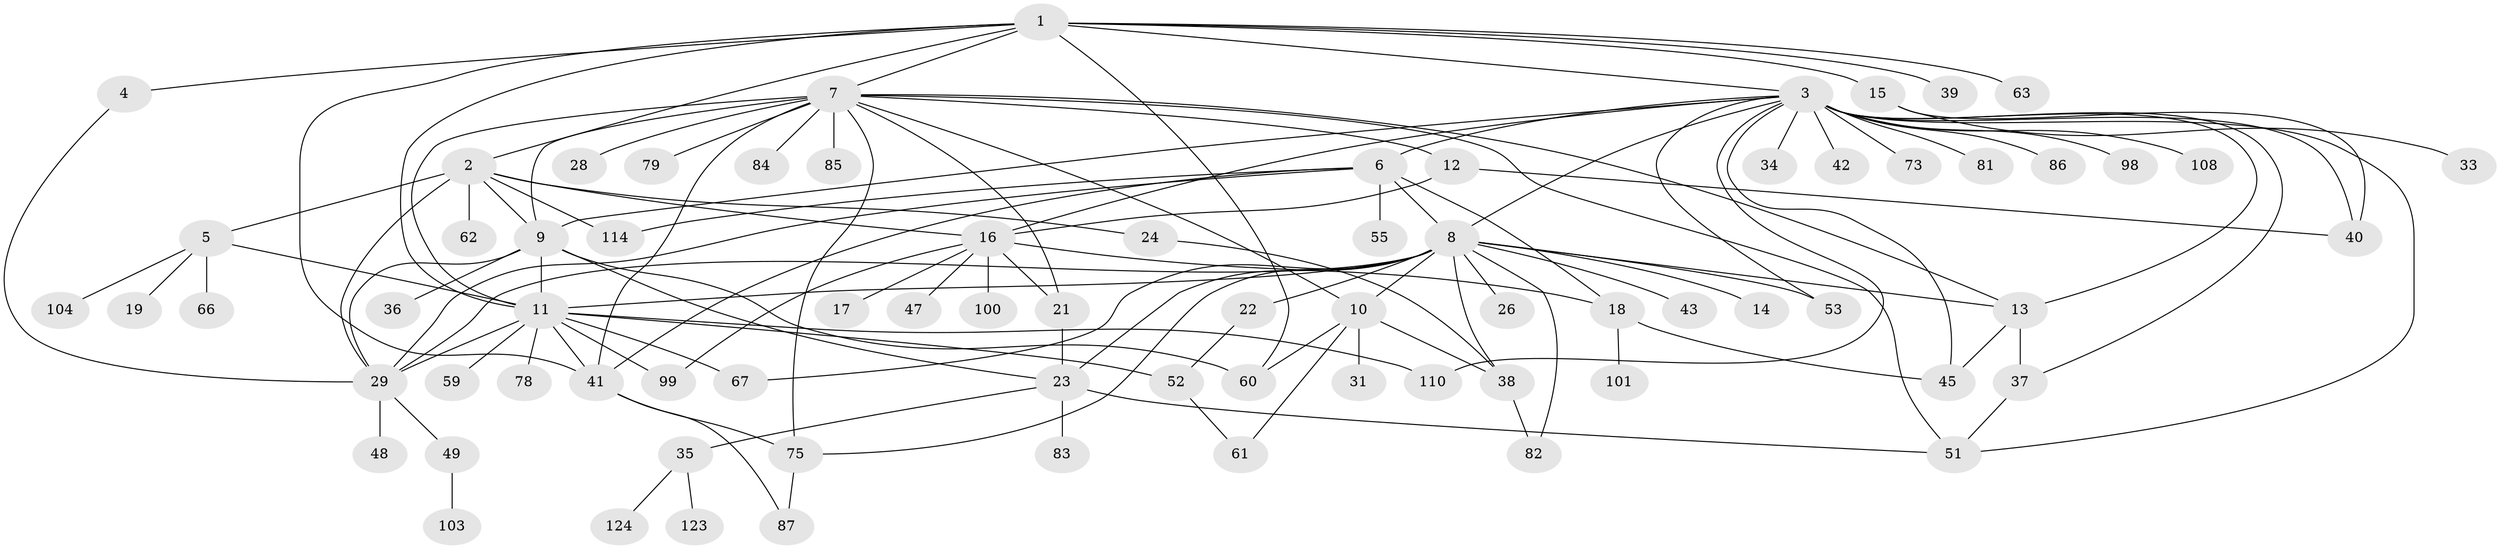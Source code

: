 // original degree distribution, {11: 0.008, 8: 0.016, 20: 0.008, 2: 0.224, 5: 0.04, 7: 0.008, 12: 0.016, 6: 0.048, 4: 0.088, 1: 0.4, 3: 0.128, 9: 0.008, 18: 0.008}
// Generated by graph-tools (version 1.1) at 2025/18/03/04/25 18:18:22]
// undirected, 75 vertices, 121 edges
graph export_dot {
graph [start="1"]
  node [color=gray90,style=filled];
  1 [super="+64"];
  2;
  3;
  4;
  5;
  6;
  7 [super="+27+46"];
  8 [super="+20"];
  9;
  10 [super="+91+58"];
  11 [super="+70+30+111+96+125+69"];
  12 [super="+71"];
  13 [super="+65+25+117+32"];
  14;
  15;
  16;
  17;
  18;
  19;
  21 [super="+50"];
  22;
  23;
  24;
  26;
  28;
  29 [super="+56+57+80"];
  31;
  33;
  34 [super="+74"];
  35;
  36;
  37 [super="+44+121"];
  38 [super="+93"];
  39;
  40 [super="+68+72"];
  41 [super="+89"];
  42;
  43;
  45 [super="+76"];
  47;
  48;
  49;
  51 [super="+119+90+54"];
  52 [super="+88+107+118"];
  53;
  55;
  59;
  60;
  61;
  62 [super="+112"];
  63;
  66;
  67;
  73;
  75;
  78;
  79;
  81;
  82;
  83;
  84;
  85;
  86 [super="+94"];
  87;
  98;
  99;
  100;
  101;
  103;
  104;
  108;
  110;
  114;
  123;
  124;
  1 -- 2;
  1 -- 3;
  1 -- 4;
  1 -- 7;
  1 -- 15;
  1 -- 39;
  1 -- 60;
  1 -- 63;
  1 -- 11;
  1 -- 41;
  2 -- 5;
  2 -- 9;
  2 -- 16;
  2 -- 24;
  2 -- 62;
  2 -- 114;
  2 -- 29;
  3 -- 6;
  3 -- 9;
  3 -- 13;
  3 -- 16;
  3 -- 34;
  3 -- 37;
  3 -- 40;
  3 -- 42;
  3 -- 45;
  3 -- 51;
  3 -- 53;
  3 -- 73;
  3 -- 81;
  3 -- 86;
  3 -- 98;
  3 -- 108;
  3 -- 110;
  3 -- 8;
  4 -- 29;
  5 -- 11;
  5 -- 19;
  5 -- 66;
  5 -- 104;
  6 -- 8;
  6 -- 18;
  6 -- 55;
  6 -- 114;
  6 -- 41;
  6 -- 29;
  7 -- 9;
  7 -- 10;
  7 -- 11 [weight=2];
  7 -- 12;
  7 -- 28;
  7 -- 41;
  7 -- 79;
  7 -- 84;
  7 -- 85;
  7 -- 21;
  7 -- 75;
  7 -- 51;
  7 -- 13;
  8 -- 14;
  8 -- 53;
  8 -- 75;
  8 -- 29 [weight=2];
  8 -- 67;
  8 -- 38;
  8 -- 10;
  8 -- 11 [weight=2];
  8 -- 43;
  8 -- 82;
  8 -- 22;
  8 -- 23;
  8 -- 26;
  8 -- 13 [weight=2];
  9 -- 11;
  9 -- 23;
  9 -- 36;
  9 -- 60;
  9 -- 29;
  10 -- 31;
  10 -- 60;
  10 -- 61;
  10 -- 38;
  11 -- 52;
  11 -- 99;
  11 -- 110;
  11 -- 67;
  11 -- 78;
  11 -- 59;
  11 -- 41;
  11 -- 29;
  12 -- 16;
  12 -- 40;
  13 -- 45;
  13 -- 37 [weight=2];
  15 -- 33;
  15 -- 40;
  16 -- 17;
  16 -- 18;
  16 -- 21;
  16 -- 47;
  16 -- 99;
  16 -- 100;
  18 -- 45;
  18 -- 101;
  21 -- 23;
  22 -- 52;
  23 -- 35;
  23 -- 83;
  23 -- 51;
  24 -- 38;
  29 -- 48 [weight=2];
  29 -- 49;
  35 -- 123;
  35 -- 124;
  37 -- 51;
  38 -- 82;
  41 -- 87;
  41 -- 75;
  49 -- 103;
  52 -- 61;
  75 -- 87;
}
